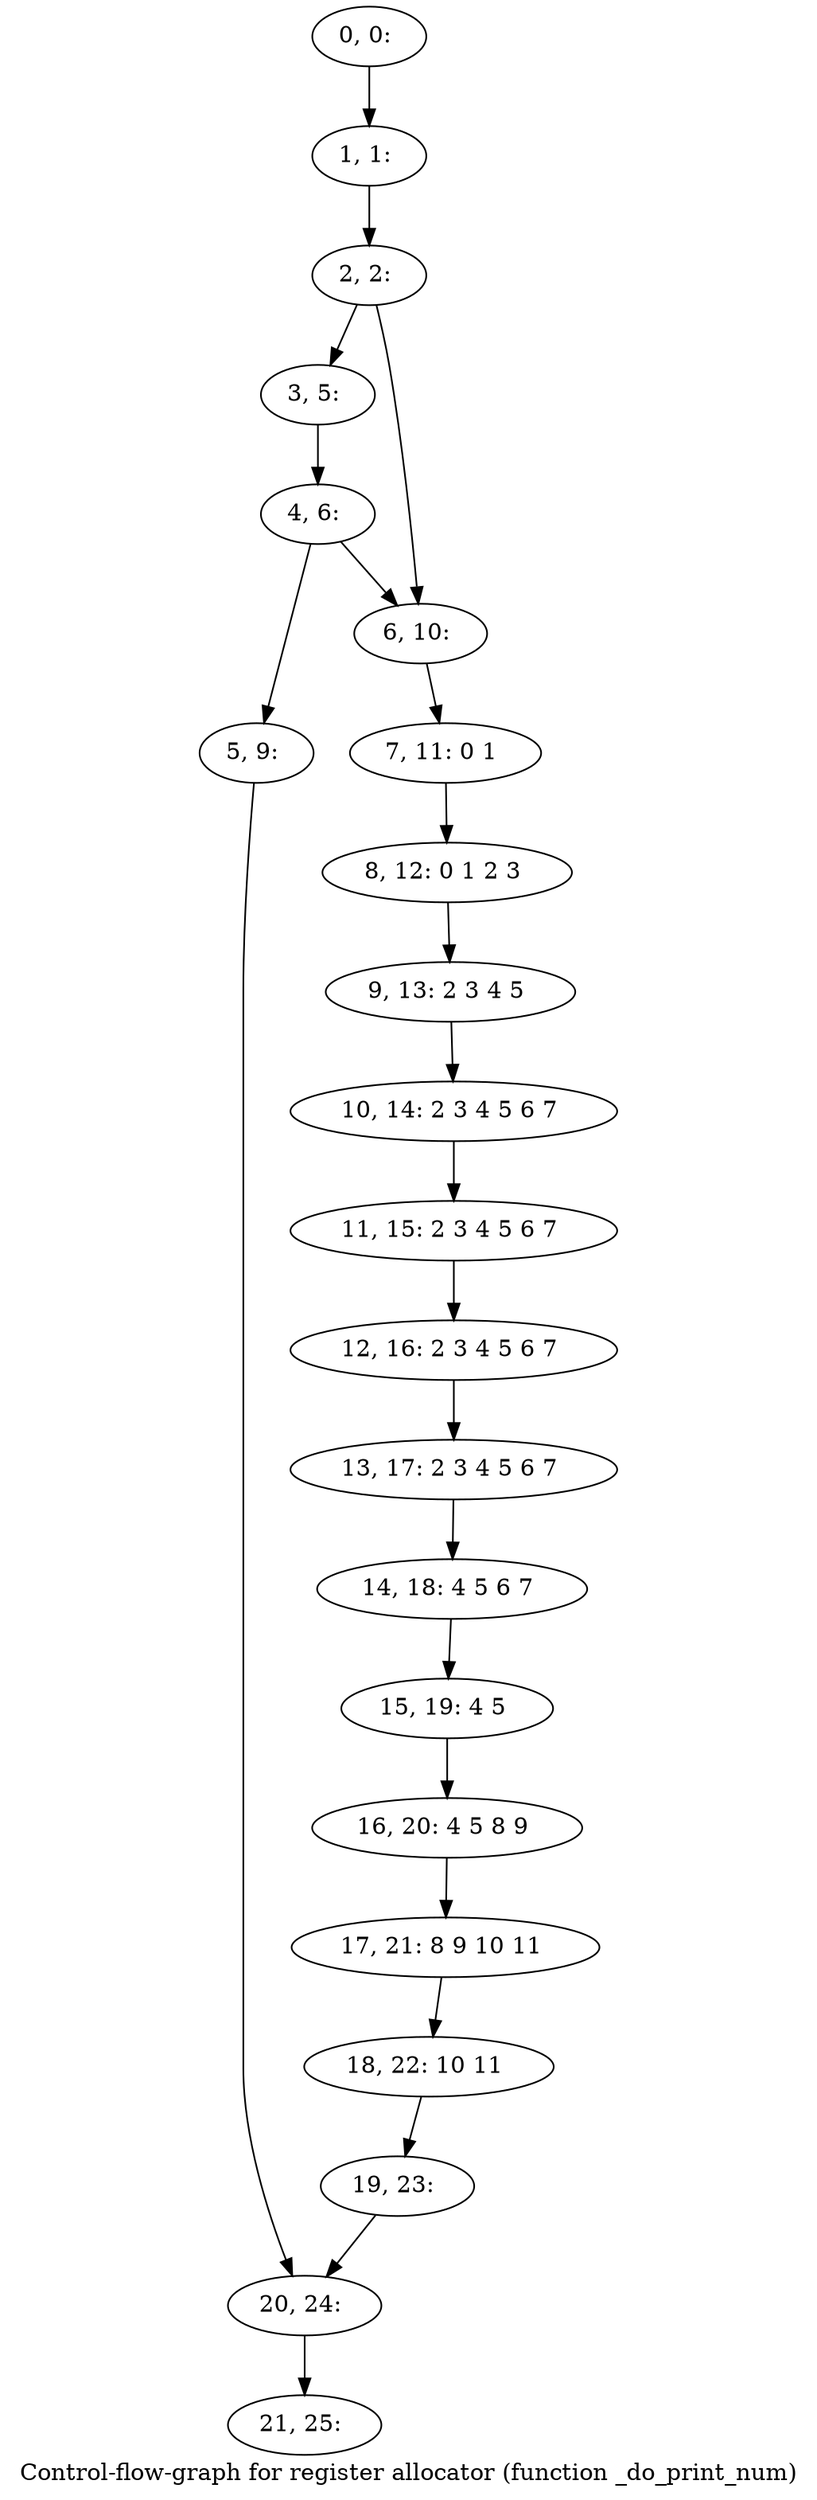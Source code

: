 digraph G {
graph [label="Control-flow-graph for register allocator (function _do_print_num)"]
0[label="0, 0: "];
1[label="1, 1: "];
2[label="2, 2: "];
3[label="3, 5: "];
4[label="4, 6: "];
5[label="5, 9: "];
6[label="6, 10: "];
7[label="7, 11: 0 1 "];
8[label="8, 12: 0 1 2 3 "];
9[label="9, 13: 2 3 4 5 "];
10[label="10, 14: 2 3 4 5 6 7 "];
11[label="11, 15: 2 3 4 5 6 7 "];
12[label="12, 16: 2 3 4 5 6 7 "];
13[label="13, 17: 2 3 4 5 6 7 "];
14[label="14, 18: 4 5 6 7 "];
15[label="15, 19: 4 5 "];
16[label="16, 20: 4 5 8 9 "];
17[label="17, 21: 8 9 10 11 "];
18[label="18, 22: 10 11 "];
19[label="19, 23: "];
20[label="20, 24: "];
21[label="21, 25: "];
0->1 ;
1->2 ;
2->3 ;
2->6 ;
3->4 ;
4->5 ;
4->6 ;
5->20 ;
6->7 ;
7->8 ;
8->9 ;
9->10 ;
10->11 ;
11->12 ;
12->13 ;
13->14 ;
14->15 ;
15->16 ;
16->17 ;
17->18 ;
18->19 ;
19->20 ;
20->21 ;
}

